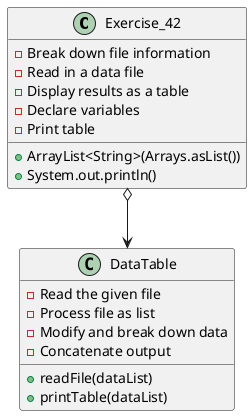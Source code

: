 @startuml
'https://plantuml.com/class-diagram

class Exercise_42 {
    - Break down file information
    - Read in a data file
    - Display results as a table
    - Declare variables
    - Print table

    + ArrayList<String>(Arrays.asList())
    + System.out.println()
}

class DataTable {
    - Read the given file
    - Process file as list
    - Modify and break down data
    - Concatenate output

    + readFile(dataList)
    + printTable(dataList)
}

Exercise_42 o--> DataTable


@enduml